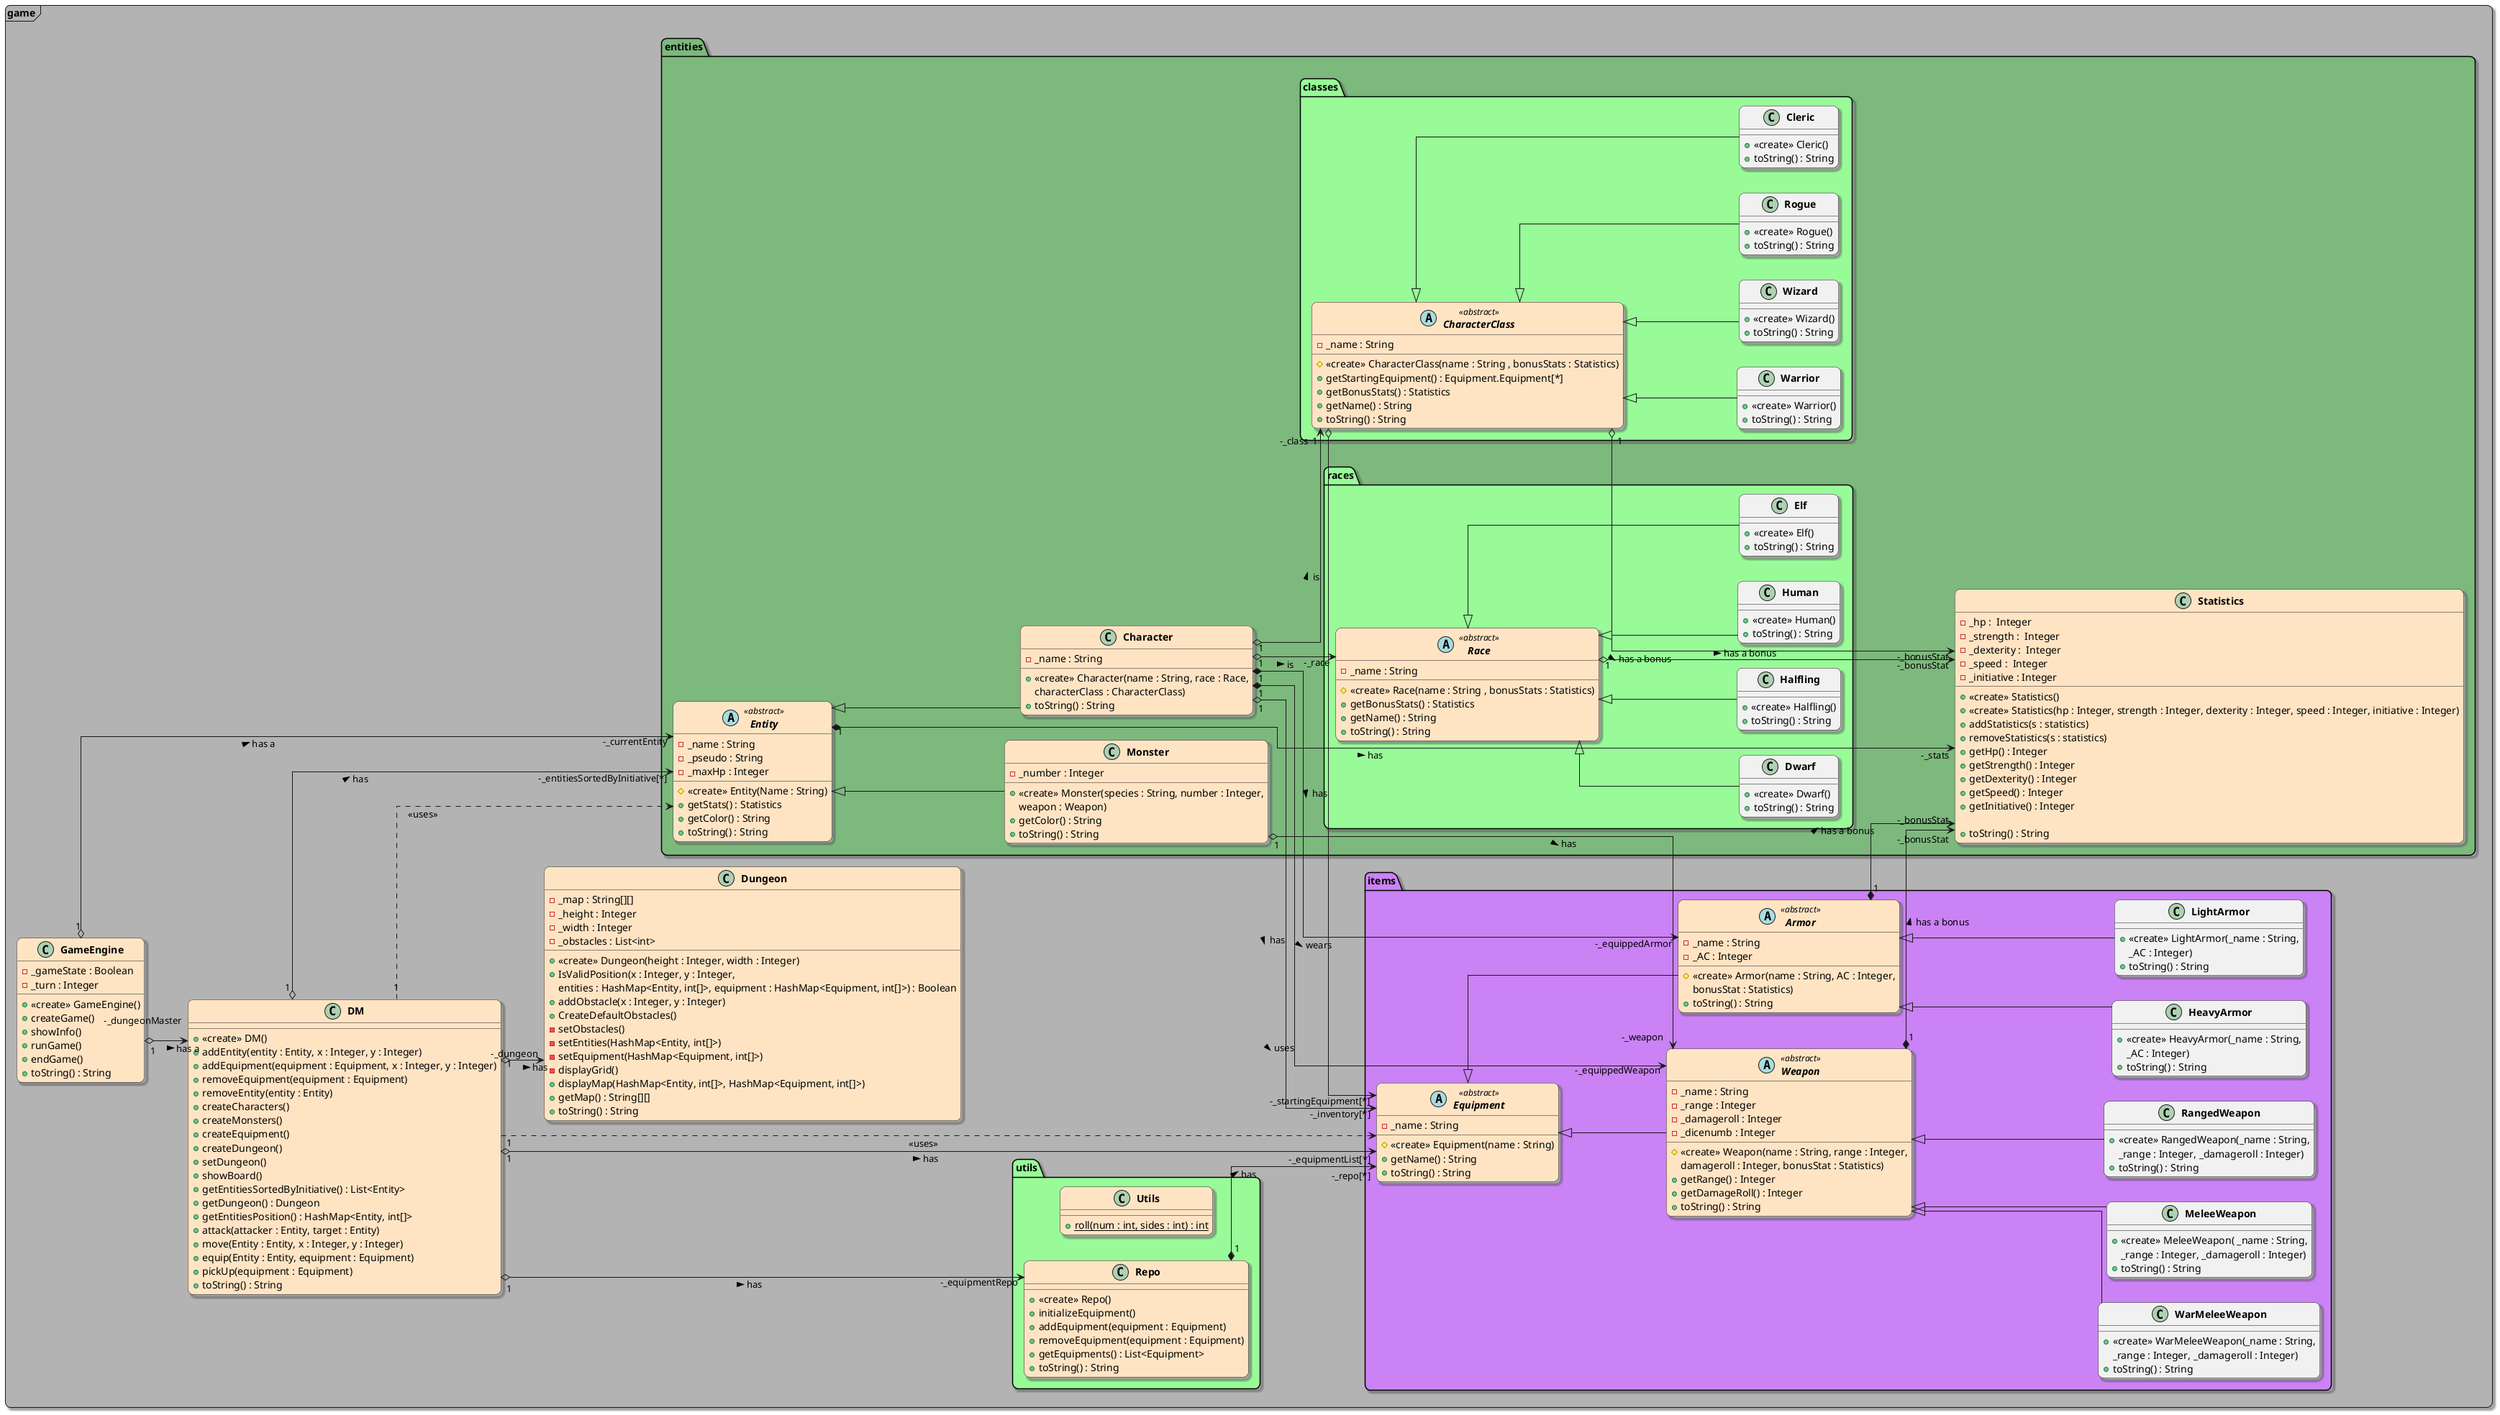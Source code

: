 @startuml

left to right direction
skinparam classfontStyle bold
skinparam shadowing true

skinparam defaultFontName "Century Gothic"

skinparam roundcorner 15

skinparam linetype ortho


package "game" <<frame>> #b3b3b3  {

package utils #palegreen{
        class Utils #Bisque {
        + {static} roll(num : int, sides : int) : int
    }
    class Repo  #Bisque {
        + <<create>> Repo()
        + initializeEquipment()
        + addEquipment(equipment : Equipment)
        + removeEquipment(equipment : Equipment)
        + getEquipments() : List<Equipment>
        + toString() : String

        }
  }




class GameEngine #Bisque {
    - _gameState : Boolean
    - _turn : Integer
    + <<create>> GameEngine()
    + createGame()
    + showInfo()
    + runGame()
    + endGame()
    + toString() : String
  }

  class DM #Bisque {

    + <<create>> DM()
    + addEntity(entity : Entity, x : Integer, y : Integer)
    + addEquipment(equipment : Equipment, x : Integer, y : Integer)
    + removeEquipment(equipment : Equipment)
    + removeEntity(entity : Entity)
    + createCharacters()
    + createMonsters()
    + createEquipment()
    + createDungeon()
    + setDungeon()
    + showBoard()
    + getEntitiesSortedByInitiative() : List<Entity>
    + getDungeon() : Dungeon
    + getEntitiesPosition() : HashMap<Entity, int[]>
    + attack(attacker : Entity, target : Entity)
    + move(Entity : Entity, x : Integer, y : Integer)
    + equip(Entity : Entity, equipment : Equipment)
    + pickUp(equipment : Equipment)
    + toString() : String
  }
  class Dungeon #Bisque {
    - _map : String[][]
    - _height : Integer
    - _width : Integer
    - _obstacles : List<int>
    + <<create>> Dungeon(height : Integer, width : Integer)
    + IsValidPosition(x : Integer, y : Integer,
     entities : HashMap<Entity, int[]>, equipment : HashMap<Equipment, int[]>) : Boolean
    + addObstacle(x : Integer, y : Integer)
    + CreateDefaultObstacles()
    - setObstacles()
    - setEntities(HashMap<Entity, int[]>)
    - setEquipment(HashMap<Equipment, int[]>)
    - displayGrid()
    + displayMap(HashMap<Entity, int[]>, HashMap<Equipment, int[]>)
    + getMap() : String[][]
    + toString() : String
  }

  package entities #7db87d{
    package classes #palegreen{
        abstract class CharacterClass <<abstract>> #Bisque {
        - _name : String
        # <<create>> CharacterClass(name : String , bonusStats : Statistics)
        + getStartingEquipment() : Equipment.Equipment[*]
        + getBonusStats() : Statistics
        + getName() : String
        + toString() : String
        }
        class Rogue extends CharacterClass {
        + <<create>> Rogue()
        + toString() : String
        }
        class Cleric extends CharacterClass {
        + <<create>> Cleric()
        + toString() : String
        }
        class Warrior extends CharacterClass {
        + <<create>> Warrior()
        + toString() : String
        }
        class Wizard extends CharacterClass {
        + <<create>> Wizard()
        + toString() : String
        }
    }
    package races #palegreen{
        abstract class Race <<abstract>> #Bisque {
        - _name : String
        # <<create>> Race(name : String , bonusStats : Statistics)
        + getBonusStats() : Statistics
        + getName() : String
        + toString() : String
        }
        class Human extends Race {
        + <<create>> Human()
        + toString() : String
        }
        class Elf extends Race {
        + <<create>> Elf()
        + toString() : String
        }
        class Dwarf extends Race {
        + <<create>> Dwarf()
        + toString() : String
        }
        class Halfling extends Race {
        + <<create>> Halfling()
        + toString() : String
        }
    }


    abstract class Entity <<abstract>> #Bisque {
        - _name : String
        - _pseudo : String
        - _maxHp : Integer
        # <<create>> Entity(Name : String)
        + getStats() : Statistics
        + getColor() : String
        + toString() : String
    }

    class Monster #Bisque extends Entity  {
        - _number : Integer
        + <<create>> Monster(species : String, number : Integer,
         weapon : Weapon)
        + getColor() : String
        + toString() : String

    }

    class Character #Bisque extends Entity   {
        - _name : String
        + <<create>> Character(name : String, race : Race,
         characterClass : CharacterClass)
        + toString() : String
    }
    class Statistics #Bisque {
        -_hp :  Integer
        -_strength :  Integer
        -_dexterity :  Integer
        -_speed :  Integer
        -_initiative : Integer
        + <<create>> Statistics()
        + <<create>> Statistics(hp : Integer, strength : Integer, dexterity : Integer, speed : Integer, initiative : Integer)
        + addStatistics(s : statistics)
        + removeStatistics(s : statistics)
        + getHp() : Integer
        + getStrength() : Integer
        + getDexterity() : Integer
        + getSpeed() : Integer
        + getInitiative() : Integer

        + toString() : String

    }
  }
  package items #ca82f5 {
    abstract class Equipment <<abstract>>  #Bisque {
    - _name : String
    # <<create>> Equipment(name : String)
    + getName() : String
    + toString() : String
    }

    abstract class Weapon <<abstract>> #Bisque extends Equipment  {
    - _name : String
    - _range : Integer
    - _damageroll : Integer
    - _dicenumb : Integer
    # <<create>> Weapon(name : String, range : Integer,
     damageroll : Integer, bonusStat : Statistics)
     + getRange() : Integer
     + getDamageRoll() : Integer
     + toString() : String

    }
    abstract class Armor <<abstract>> #Bisque extends Equipment{
    - _name : String
    - _AC : Integer
    # <<create>> Armor(name : String, AC : Integer,
     bonusStat : Statistics)
     + toString() : String
    }

    class MeleeWeapon extends Weapon {
    + <<create>> MeleeWeapon( _name : String,
    _range : Integer, _damageroll : Integer)
    + toString() : String
    }
    class RangedWeapon extends Weapon {
    + <<create>> RangedWeapon(_name : String,
    _range : Integer, _damageroll : Integer)
    + toString() : String
    }
    class WarMeleeWeapon extends Weapon {
    + <<create>> WarMeleeWeapon(_name : String,
     _range : Integer, _damageroll : Integer)
    + toString() : String
    }
    class LightArmor extends Armor {
    + <<create>> LightArmor(_name : String,
     _AC : Integer)
    + toString() : String
    }
    class HeavyArmor extends Armor {
    + <<create>> HeavyArmor(_name : String,
     _AC : Integer)
    + toString() : String
    }



  }

'Links


  entities.Entity "1"  *-----> "-_stats" entities.Statistics : "> has"

  Character "1"  o--> "-_class" entities.classes.CharacterClass : "> is"
  Character "1"  o--> "-_race" entities.races.Race : "> is"
  Character "1"  o--> "-_inventory[*]" items.Equipment : "> has"
  Character "1"  *--> "-_equippedWeapon" items.Weapon : "> uses"
  Character "1"  *--> "-_equippedArmor" items.Armor : "> wears"


  CharacterClass "1"  o--> "-_startingEquipment[*]" items.Equipment : "> has"
  CharacterClass "1"  o---> "-_bonusStat" entities.Statistics : "> has a bonus"


  Repo "1"  *--> "-_repo[*]" items.Equipment : "> has"

  Armor "1" *--> "-_bonusStat" entities.Statistics : "> has a bonus"
  Weapon "1" *--> "-_bonusStat" entities.Statistics : "> has a bonus"


  Race "1"  o--> "-_bonusStat" entities.Statistics : "> has a bonus"




  DM "1"  o--> "-_dungeon" Dungeon : "> has"
  DM "1"  o--> "-_equipmentList[*]" Equipment : "> has"
  DM "1"  o--> "-_entitiesSortedByInitiative[*]" Entity : "> has"
  DM "1"  o--> "-_equipmentRepo" Repo : "> has"
  DM "1" ..> Entity: " <<uses>>"
  DM "1" ..> Equipment: " <<uses>>"


  Monster "1"  o--> "-_weapon" Weapon : "> has"


  GameEngine "1"  o--> "-_dungeonMaster" DM : "> has a"
  GameEngine "1"  o--> "-_currentEntity" Entity : "> has a"

 }

@enduml